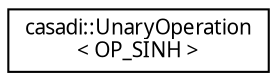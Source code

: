 digraph "Graphical Class Hierarchy"
{
  edge [fontname="FreeSans.ttf",fontsize="10",labelfontname="FreeSans.ttf",labelfontsize="10"];
  node [fontname="FreeSans.ttf",fontsize="10",shape=record];
  rankdir="LR";
  Node1 [label="casadi::UnaryOperation\l\< OP_SINH \>",height=0.2,width=0.4,color="black", fillcolor="white", style="filled",URL="$d9/d0c/structcasadi_1_1UnaryOperation_3_01OP__SINH_01_4.html",tooltip="Hyperbolic sine. "];
}
